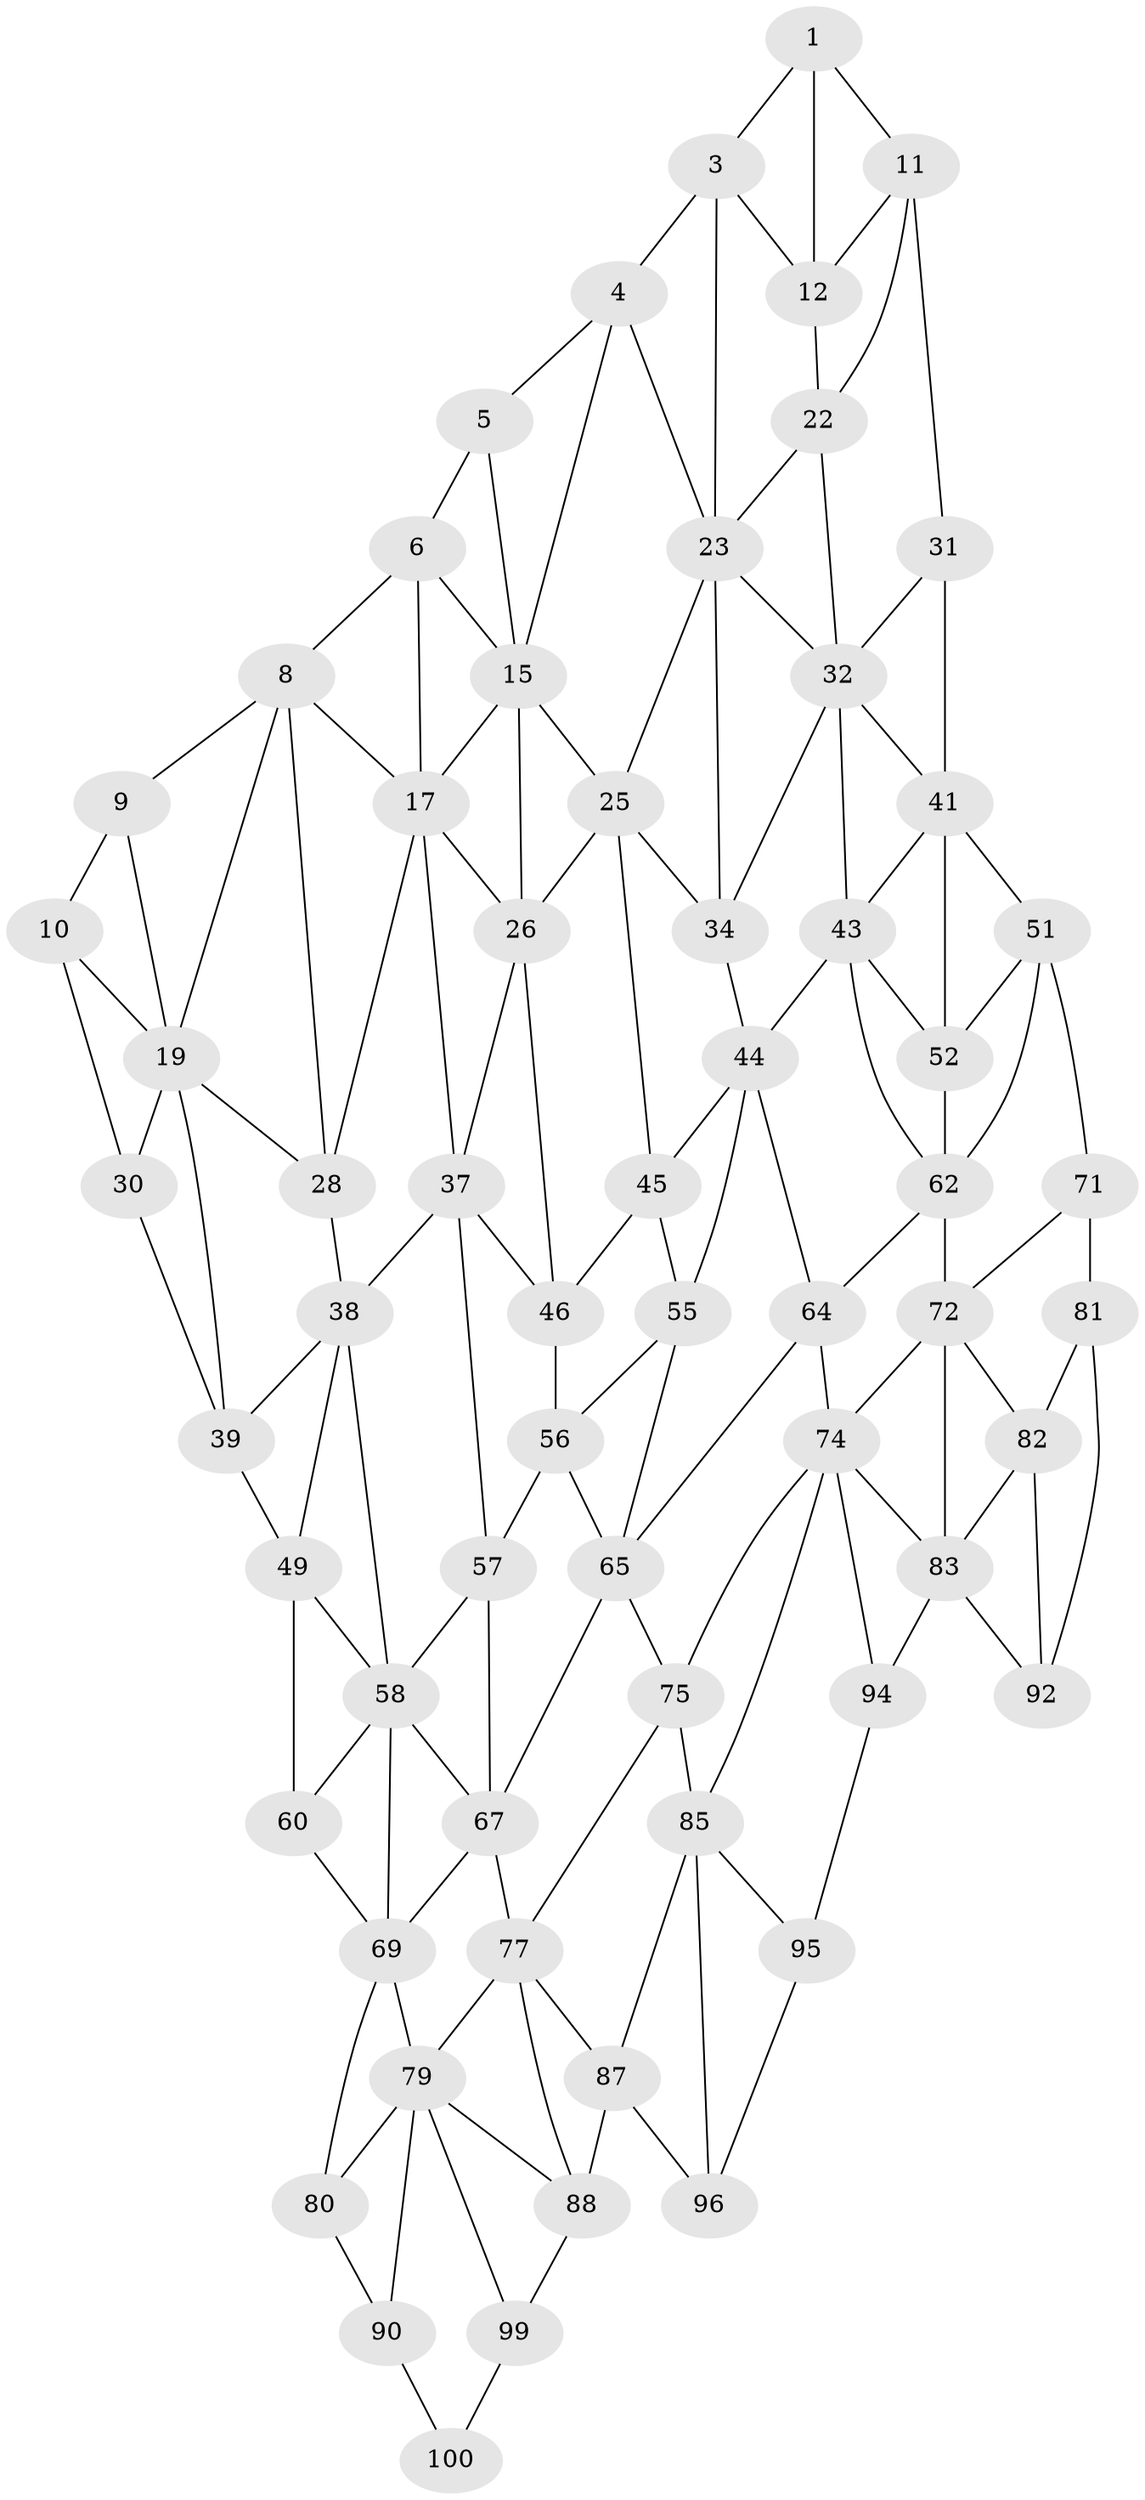 // original degree distribution, {2: 0.04, 3: 0.32, 4: 0.64}
// Generated by graph-tools (version 1.1) at 2025/11/02/21/25 10:11:11]
// undirected, 63 vertices, 133 edges
graph export_dot {
graph [start="1"]
  node [color=gray90,style=filled];
  1 [super="+2"];
  3 [super="+13"];
  4 [super="+14"];
  5;
  6 [super="+7"];
  8 [super="+18"];
  9;
  10 [super="+20"];
  11 [super="+21"];
  12;
  15 [super="+16"];
  17 [super="+27"];
  19 [super="+29"];
  22;
  23 [super="+24"];
  25 [super="+35"];
  26 [super="+36"];
  28;
  30;
  31;
  32 [super="+33"];
  34;
  37 [super="+47"];
  38 [super="+48"];
  39 [super="+40"];
  41 [super="+42"];
  43 [super="+53"];
  44 [super="+54"];
  45;
  46;
  49 [super="+50"];
  51 [super="+61"];
  52;
  55;
  56;
  57;
  58 [super="+59"];
  60;
  62 [super="+63"];
  64;
  65 [super="+66"];
  67 [super="+68"];
  69 [super="+70"];
  71;
  72 [super="+73"];
  74 [super="+84"];
  75 [super="+76"];
  77 [super="+78"];
  79 [super="+89"];
  80;
  81 [super="+91"];
  82;
  83 [super="+93"];
  85 [super="+86"];
  87 [super="+97"];
  88 [super="+98"];
  90;
  92;
  94;
  95;
  96;
  99;
  100;
  1 -- 11;
  1 -- 3;
  1 -- 12;
  3 -- 4 [weight=2];
  3 -- 12;
  3 -- 23;
  4 -- 5;
  4 -- 15;
  4 -- 23;
  5 -- 15;
  5 -- 6;
  6 -- 8;
  6 -- 17;
  6 -- 15;
  8 -- 9;
  8 -- 17;
  8 -- 19;
  8 -- 28;
  9 -- 19;
  9 -- 10;
  10 -- 19;
  10 -- 30;
  11 -- 12;
  11 -- 22;
  11 -- 31;
  12 -- 22;
  15 -- 25;
  15 -- 17;
  15 -- 26;
  17 -- 26;
  17 -- 28;
  17 -- 37;
  19 -- 28;
  19 -- 30;
  19 -- 39;
  22 -- 32;
  22 -- 23;
  23 -- 32;
  23 -- 25;
  23 -- 34;
  25 -- 26 [weight=2];
  25 -- 34;
  25 -- 45;
  26 -- 37;
  26 -- 46;
  28 -- 38;
  30 -- 39;
  31 -- 41;
  31 -- 32;
  32 -- 41;
  32 -- 34;
  32 -- 43;
  34 -- 44;
  37 -- 38 [weight=2];
  37 -- 57;
  37 -- 46;
  38 -- 39;
  38 -- 49;
  38 -- 58;
  39 -- 49 [weight=2];
  41 -- 51;
  41 -- 43;
  41 -- 52;
  43 -- 44 [weight=2];
  43 -- 52;
  43 -- 62;
  44 -- 45;
  44 -- 64;
  44 -- 55;
  45 -- 55;
  45 -- 46;
  46 -- 56;
  49 -- 58;
  49 -- 60;
  51 -- 52;
  51 -- 62;
  51 -- 71;
  52 -- 62;
  55 -- 65;
  55 -- 56;
  56 -- 57;
  56 -- 65;
  57 -- 67;
  57 -- 58;
  58 -- 60;
  58 -- 69;
  58 -- 67;
  60 -- 69;
  62 -- 72 [weight=2];
  62 -- 64;
  64 -- 74;
  64 -- 65;
  65 -- 75 [weight=2];
  65 -- 67;
  67 -- 77 [weight=2];
  67 -- 69;
  69 -- 79;
  69 -- 80;
  71 -- 81;
  71 -- 72;
  72 -- 82;
  72 -- 74;
  72 -- 83;
  74 -- 75;
  74 -- 83;
  74 -- 85;
  74 -- 94;
  75 -- 85 [weight=2];
  75 -- 77;
  77 -- 87;
  77 -- 88;
  77 -- 79;
  79 -- 80;
  79 -- 88;
  79 -- 90;
  79 -- 99;
  80 -- 90;
  81 -- 82;
  81 -- 92;
  82 -- 92;
  82 -- 83;
  83 -- 92;
  83 -- 94;
  85 -- 95;
  85 -- 96;
  85 -- 87;
  87 -- 88 [weight=2];
  87 -- 96;
  88 -- 99;
  90 -- 100;
  94 -- 95;
  95 -- 96;
  99 -- 100;
}
